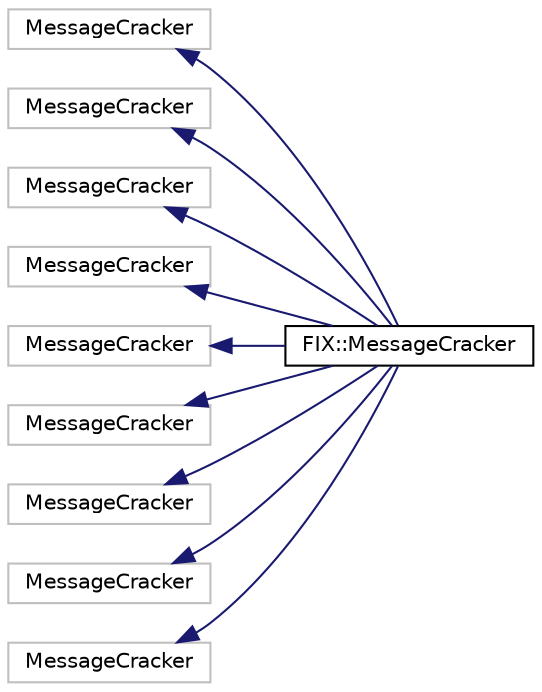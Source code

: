 digraph "Graphical Class Hierarchy"
{
  edge [fontname="Helvetica",fontsize="10",labelfontname="Helvetica",labelfontsize="10"];
  node [fontname="Helvetica",fontsize="10",shape=record];
  rankdir="LR";
  Node117 [label="MessageCracker",height=0.2,width=0.4,color="grey75", fillcolor="white", style="filled"];
  Node117 -> Node0 [dir="back",color="midnightblue",fontsize="10",style="solid",fontname="Helvetica"];
  Node0 [label="FIX::MessageCracker",height=0.2,width=0.4,color="black", fillcolor="white", style="filled",URL="$class_f_i_x_1_1_message_cracker.html",tooltip="Takes in a generic Message and produces an object that represents its specific version and message ty..."];
  Node116 [label="MessageCracker",height=0.2,width=0.4,color="grey75", fillcolor="white", style="filled"];
  Node116 -> Node0 [dir="back",color="midnightblue",fontsize="10",style="solid",fontname="Helvetica"];
  Node115 [label="MessageCracker",height=0.2,width=0.4,color="grey75", fillcolor="white", style="filled"];
  Node115 -> Node0 [dir="back",color="midnightblue",fontsize="10",style="solid",fontname="Helvetica"];
  Node114 [label="MessageCracker",height=0.2,width=0.4,color="grey75", fillcolor="white", style="filled"];
  Node114 -> Node0 [dir="back",color="midnightblue",fontsize="10",style="solid",fontname="Helvetica"];
  Node113 [label="MessageCracker",height=0.2,width=0.4,color="grey75", fillcolor="white", style="filled"];
  Node113 -> Node0 [dir="back",color="midnightblue",fontsize="10",style="solid",fontname="Helvetica"];
  Node112 [label="MessageCracker",height=0.2,width=0.4,color="grey75", fillcolor="white", style="filled"];
  Node112 -> Node0 [dir="back",color="midnightblue",fontsize="10",style="solid",fontname="Helvetica"];
  Node111 [label="MessageCracker",height=0.2,width=0.4,color="grey75", fillcolor="white", style="filled"];
  Node111 -> Node0 [dir="back",color="midnightblue",fontsize="10",style="solid",fontname="Helvetica"];
  Node110 [label="MessageCracker",height=0.2,width=0.4,color="grey75", fillcolor="white", style="filled"];
  Node110 -> Node0 [dir="back",color="midnightblue",fontsize="10",style="solid",fontname="Helvetica"];
  Node108 [label="MessageCracker",height=0.2,width=0.4,color="grey75", fillcolor="white", style="filled"];
  Node108 -> Node0 [dir="back",color="midnightblue",fontsize="10",style="solid",fontname="Helvetica"];
}
